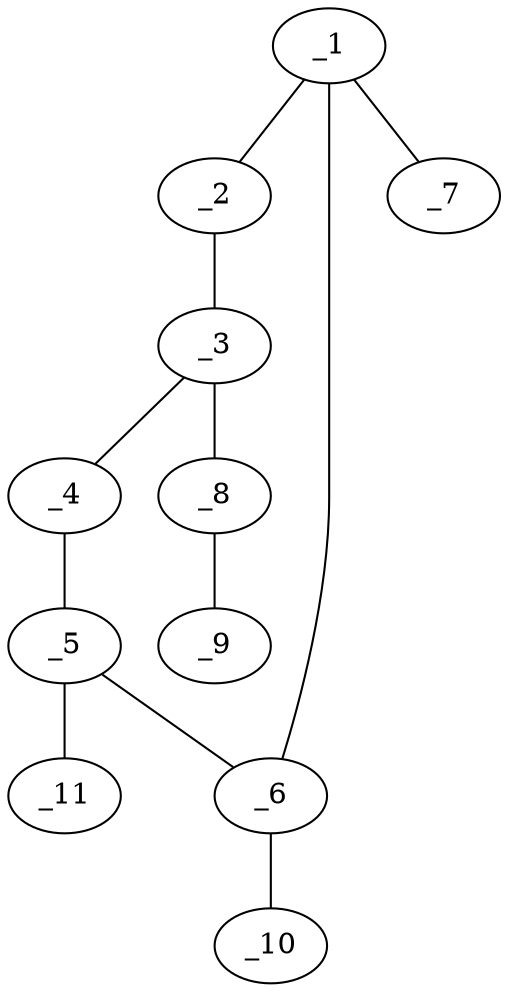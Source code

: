 graph molid677510 {
	_1	 [charge=0,
		chem=1,
		symbol="C  ",
		x="2.866",
		y="0.75"];
	_2	 [charge=0,
		chem=1,
		symbol="C  ",
		x="2.866",
		y="-0.25"];
	_1 -- _2	 [valence=1];
	_6	 [charge=0,
		chem=1,
		symbol="C  ",
		x="3.7321",
		y="1.25"];
	_1 -- _6	 [valence=2];
	_7	 [charge=0,
		chem=7,
		symbol="Cl ",
		x=2,
		y="1.25"];
	_1 -- _7	 [valence=1];
	_3	 [charge=0,
		chem=1,
		symbol="C  ",
		x="3.732",
		y="-0.75"];
	_2 -- _3	 [valence=2];
	_4	 [charge=0,
		chem=1,
		symbol="C  ",
		x="4.5981",
		y="-0.25"];
	_3 -- _4	 [valence=1];
	_8	 [charge=0,
		chem=4,
		symbol="N  ",
		x="3.732",
		y="-1.75"];
	_3 -- _8	 [valence=1];
	_5	 [charge=0,
		chem=1,
		symbol="C  ",
		x="4.5981",
		y="0.75"];
	_4 -- _5	 [valence=2];
	_5 -- _6	 [valence=1];
	_11	 [charge=0,
		chem=1,
		symbol="C  ",
		x="5.4641",
		y="1.25"];
	_5 -- _11	 [valence=1];
	_10	 [charge=0,
		chem=2,
		symbol="O  ",
		x="3.7321",
		y="2.25"];
	_6 -- _10	 [valence=1];
	_9	 [charge=0,
		chem=2,
		symbol="O  ",
		x="2.866",
		y="-2.25"];
	_8 -- _9	 [valence=2];
}
